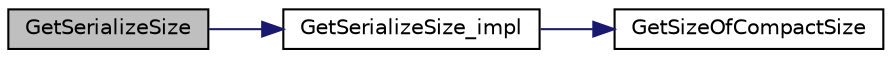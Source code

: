 digraph "GetSerializeSize"
{
  edge [fontname="Helvetica",fontsize="10",labelfontname="Helvetica",labelfontsize="10"];
  node [fontname="Helvetica",fontsize="10",shape=record];
  rankdir="LR";
  Node54 [label="GetSerializeSize",height=0.2,width=0.4,color="black", fillcolor="grey75", style="filled", fontcolor="black"];
  Node54 -> Node55 [color="midnightblue",fontsize="10",style="solid",fontname="Helvetica"];
  Node55 [label="GetSerializeSize_impl",height=0.2,width=0.4,color="black", fillcolor="white", style="filled",URL="$df/d9d/serialize_8h.html#a3bbd240ce556fd6d0006f77012177cdf"];
  Node55 -> Node56 [color="midnightblue",fontsize="10",style="solid",fontname="Helvetica"];
  Node56 [label="GetSizeOfCompactSize",height=0.2,width=0.4,color="black", fillcolor="white", style="filled",URL="$df/d9d/serialize_8h.html#a404beecbf8d7aec8d2cdac3cbb71e808"];
}

